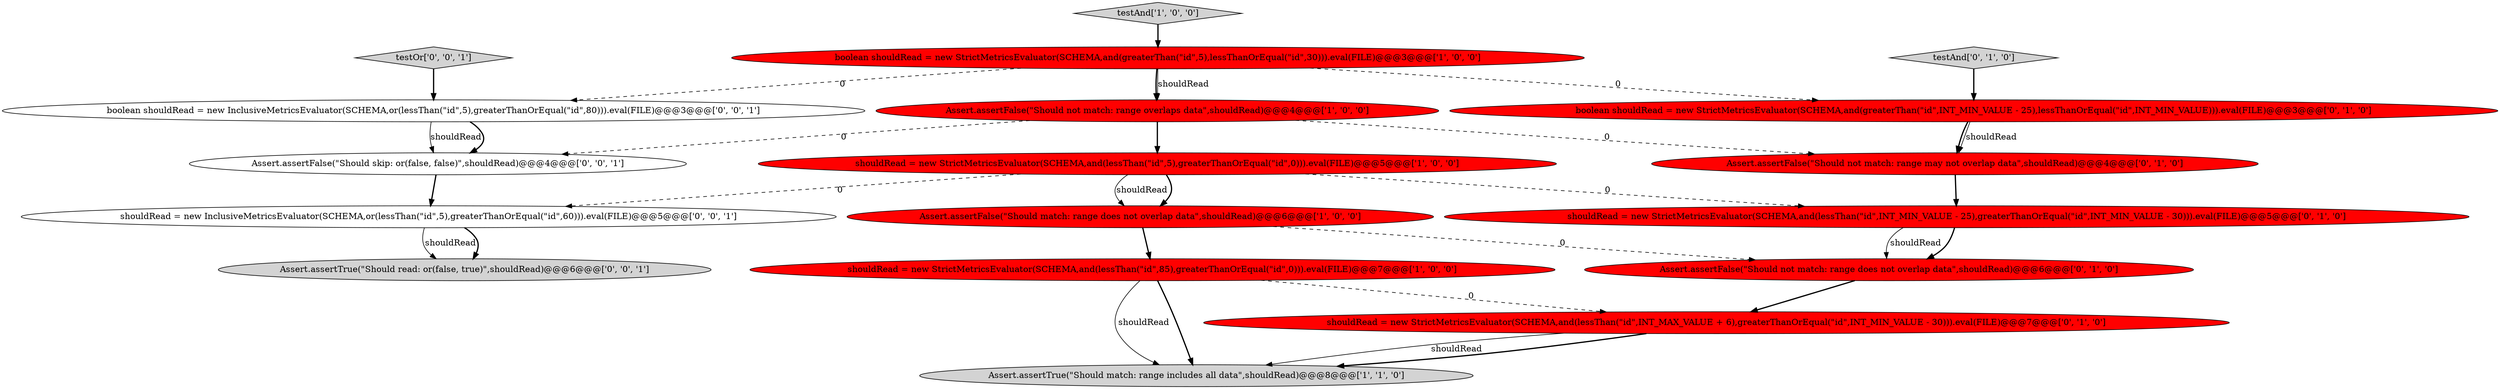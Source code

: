 digraph {
17 [style = filled, label = "shouldRead = new InclusiveMetricsEvaluator(SCHEMA,or(lessThan(\"id\",5),greaterThanOrEqual(\"id\",60))).eval(FILE)@@@5@@@['0', '0', '1']", fillcolor = white, shape = ellipse image = "AAA0AAABBB3BBB"];
12 [style = filled, label = "Assert.assertFalse(\"Should not match: range does not overlap data\",shouldRead)@@@6@@@['0', '1', '0']", fillcolor = red, shape = ellipse image = "AAA1AAABBB2BBB"];
9 [style = filled, label = "Assert.assertFalse(\"Should not match: range may not overlap data\",shouldRead)@@@4@@@['0', '1', '0']", fillcolor = red, shape = ellipse image = "AAA1AAABBB2BBB"];
6 [style = filled, label = "Assert.assertFalse(\"Should not match: range overlaps data\",shouldRead)@@@4@@@['1', '0', '0']", fillcolor = red, shape = ellipse image = "AAA1AAABBB1BBB"];
1 [style = filled, label = "Assert.assertTrue(\"Should match: range includes all data\",shouldRead)@@@8@@@['1', '1', '0']", fillcolor = lightgray, shape = ellipse image = "AAA0AAABBB1BBB"];
5 [style = filled, label = "boolean shouldRead = new StrictMetricsEvaluator(SCHEMA,and(greaterThan(\"id\",5),lessThanOrEqual(\"id\",30))).eval(FILE)@@@3@@@['1', '0', '0']", fillcolor = red, shape = ellipse image = "AAA1AAABBB1BBB"];
13 [style = filled, label = "boolean shouldRead = new InclusiveMetricsEvaluator(SCHEMA,or(lessThan(\"id\",5),greaterThanOrEqual(\"id\",80))).eval(FILE)@@@3@@@['0', '0', '1']", fillcolor = white, shape = ellipse image = "AAA0AAABBB3BBB"];
14 [style = filled, label = "Assert.assertTrue(\"Should read: or(false, true)\",shouldRead)@@@6@@@['0', '0', '1']", fillcolor = lightgray, shape = ellipse image = "AAA0AAABBB3BBB"];
15 [style = filled, label = "Assert.assertFalse(\"Should skip: or(false, false)\",shouldRead)@@@4@@@['0', '0', '1']", fillcolor = white, shape = ellipse image = "AAA0AAABBB3BBB"];
7 [style = filled, label = "shouldRead = new StrictMetricsEvaluator(SCHEMA,and(lessThan(\"id\",INT_MIN_VALUE - 25),greaterThanOrEqual(\"id\",INT_MIN_VALUE - 30))).eval(FILE)@@@5@@@['0', '1', '0']", fillcolor = red, shape = ellipse image = "AAA1AAABBB2BBB"];
2 [style = filled, label = "Assert.assertFalse(\"Should match: range does not overlap data\",shouldRead)@@@6@@@['1', '0', '0']", fillcolor = red, shape = ellipse image = "AAA1AAABBB1BBB"];
16 [style = filled, label = "testOr['0', '0', '1']", fillcolor = lightgray, shape = diamond image = "AAA0AAABBB3BBB"];
10 [style = filled, label = "boolean shouldRead = new StrictMetricsEvaluator(SCHEMA,and(greaterThan(\"id\",INT_MIN_VALUE - 25),lessThanOrEqual(\"id\",INT_MIN_VALUE))).eval(FILE)@@@3@@@['0', '1', '0']", fillcolor = red, shape = ellipse image = "AAA1AAABBB2BBB"];
4 [style = filled, label = "testAnd['1', '0', '0']", fillcolor = lightgray, shape = diamond image = "AAA0AAABBB1BBB"];
8 [style = filled, label = "testAnd['0', '1', '0']", fillcolor = lightgray, shape = diamond image = "AAA0AAABBB2BBB"];
3 [style = filled, label = "shouldRead = new StrictMetricsEvaluator(SCHEMA,and(lessThan(\"id\",85),greaterThanOrEqual(\"id\",0))).eval(FILE)@@@7@@@['1', '0', '0']", fillcolor = red, shape = ellipse image = "AAA1AAABBB1BBB"];
11 [style = filled, label = "shouldRead = new StrictMetricsEvaluator(SCHEMA,and(lessThan(\"id\",INT_MAX_VALUE + 6),greaterThanOrEqual(\"id\",INT_MIN_VALUE - 30))).eval(FILE)@@@7@@@['0', '1', '0']", fillcolor = red, shape = ellipse image = "AAA1AAABBB2BBB"];
0 [style = filled, label = "shouldRead = new StrictMetricsEvaluator(SCHEMA,and(lessThan(\"id\",5),greaterThanOrEqual(\"id\",0))).eval(FILE)@@@5@@@['1', '0', '0']", fillcolor = red, shape = ellipse image = "AAA1AAABBB1BBB"];
5->13 [style = dashed, label="0"];
8->10 [style = bold, label=""];
16->13 [style = bold, label=""];
3->1 [style = bold, label=""];
7->12 [style = bold, label=""];
11->1 [style = bold, label=""];
5->6 [style = solid, label="shouldRead"];
13->15 [style = solid, label="shouldRead"];
2->3 [style = bold, label=""];
0->2 [style = bold, label=""];
6->9 [style = dashed, label="0"];
12->11 [style = bold, label=""];
11->1 [style = solid, label="shouldRead"];
6->0 [style = bold, label=""];
9->7 [style = bold, label=""];
0->17 [style = dashed, label="0"];
10->9 [style = solid, label="shouldRead"];
17->14 [style = solid, label="shouldRead"];
2->12 [style = dashed, label="0"];
15->17 [style = bold, label=""];
5->6 [style = bold, label=""];
5->10 [style = dashed, label="0"];
6->15 [style = dashed, label="0"];
17->14 [style = bold, label=""];
0->2 [style = solid, label="shouldRead"];
10->9 [style = bold, label=""];
3->1 [style = solid, label="shouldRead"];
13->15 [style = bold, label=""];
0->7 [style = dashed, label="0"];
4->5 [style = bold, label=""];
3->11 [style = dashed, label="0"];
7->12 [style = solid, label="shouldRead"];
}
